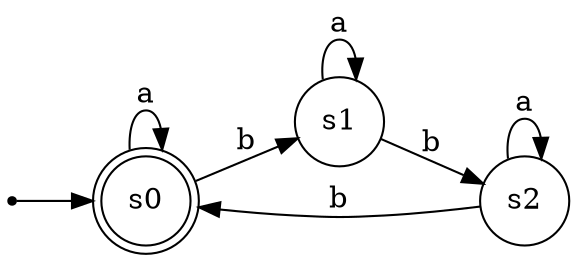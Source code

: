 digraph{
    rankdir = LR;
    node [shape=point]
    start
    node [shape=doublecircle]
    s0
    node [shape=circle]
    start -> s0
    s1 -> s2 [label="b"]
    s1 -> s1 [label="a"]
    s0 -> s1 [label="b"]
    s0 -> s0 [label="a"]
    s2 -> s0 [label="b"]
    s2 -> s2 [label="a"]
}